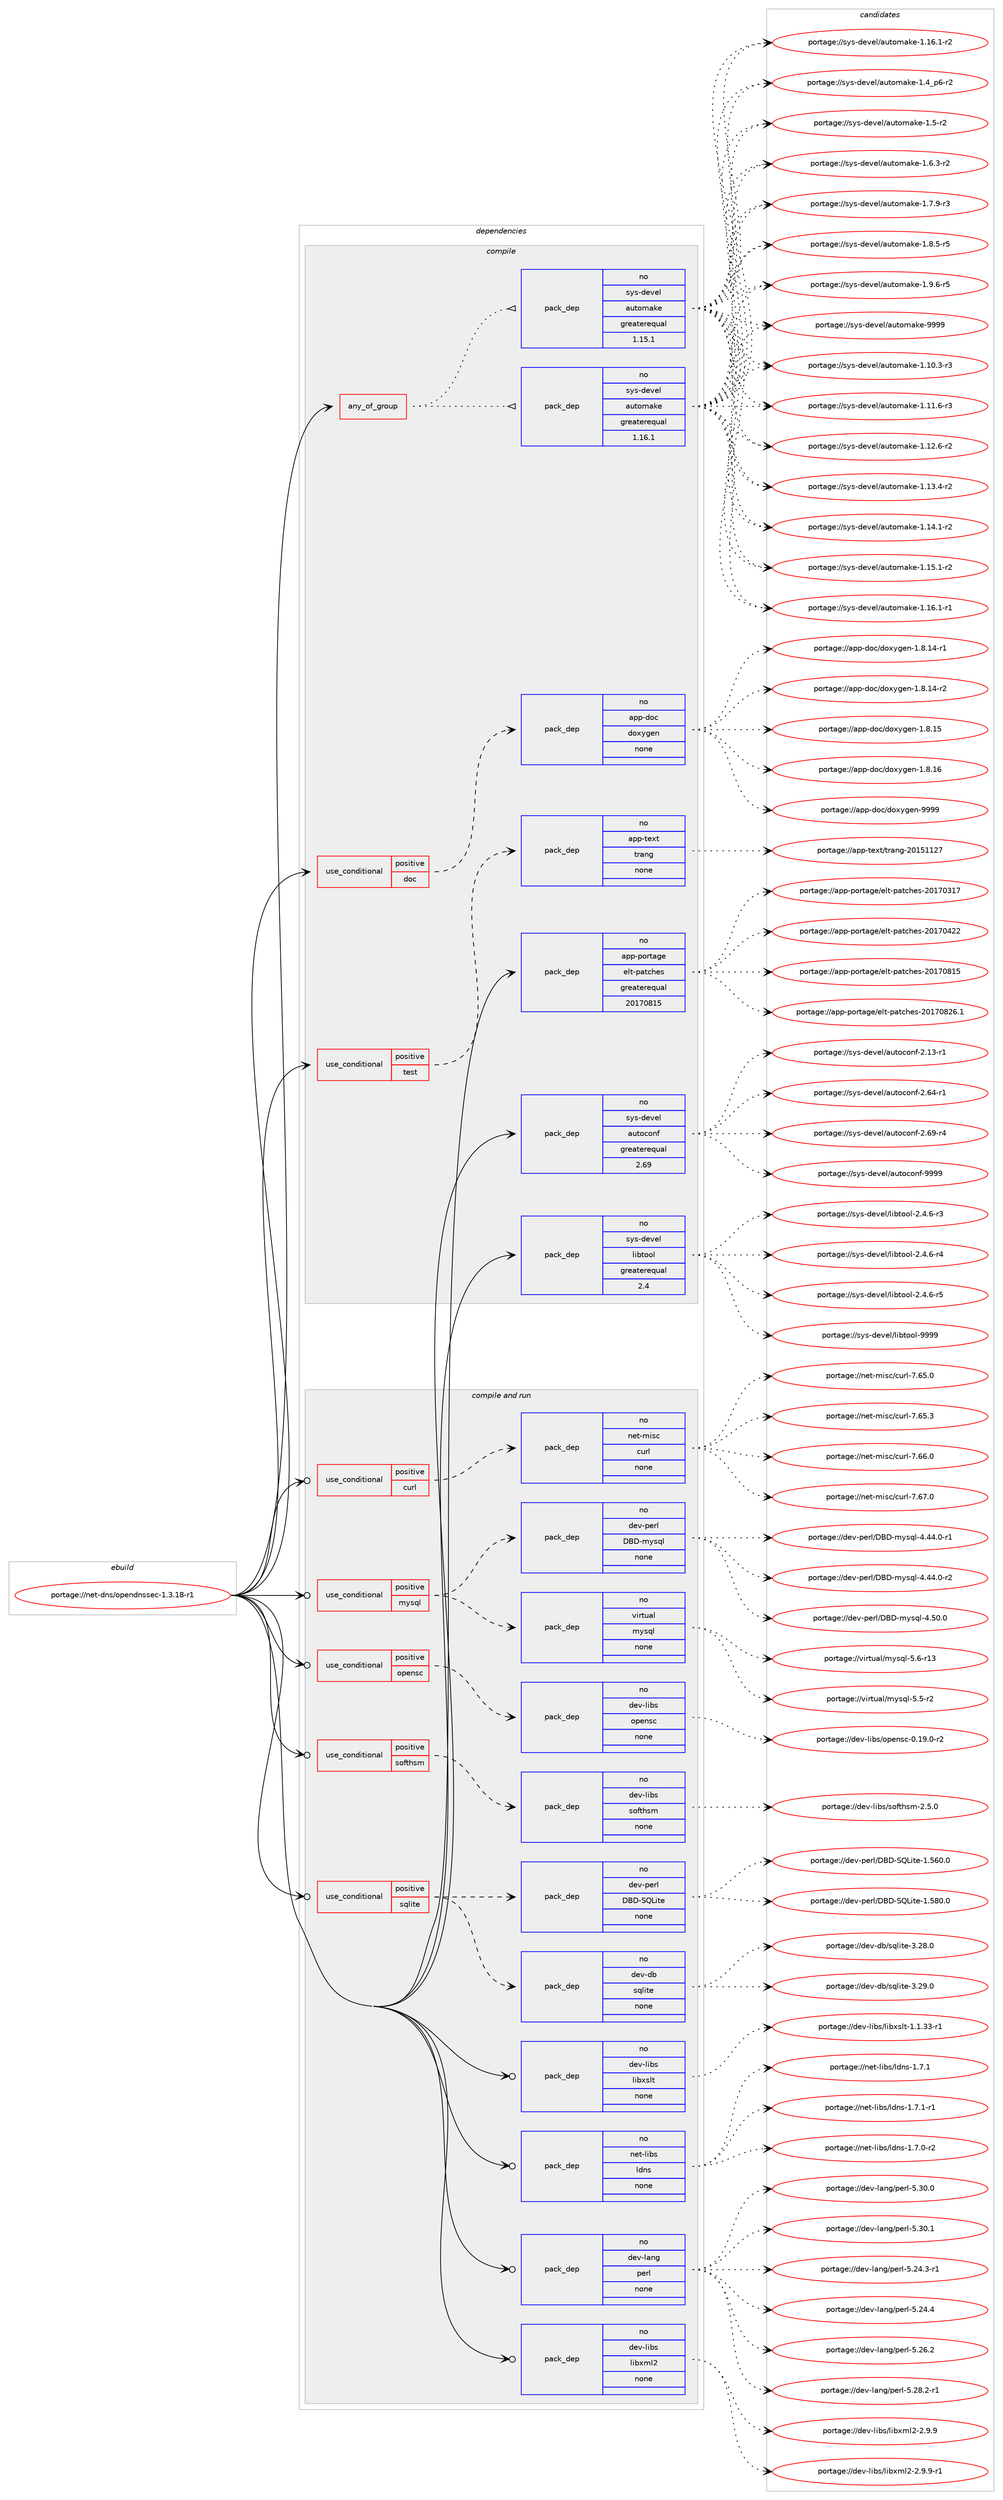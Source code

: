 digraph prolog {

# *************
# Graph options
# *************

newrank=true;
concentrate=true;
compound=true;
graph [rankdir=LR,fontname=Helvetica,fontsize=10,ranksep=1.5];#, ranksep=2.5, nodesep=0.2];
edge  [arrowhead=vee];
node  [fontname=Helvetica,fontsize=10];

# **********
# The ebuild
# **********

subgraph cluster_leftcol {
color=gray;
rank=same;
label=<<i>ebuild</i>>;
id [label="portage://net-dns/opendnssec-1.3.18-r1", color=red, width=4, href="../net-dns/opendnssec-1.3.18-r1.svg"];
}

# ****************
# The dependencies
# ****************

subgraph cluster_midcol {
color=gray;
label=<<i>dependencies</i>>;
subgraph cluster_compile {
fillcolor="#eeeeee";
style=filled;
label=<<i>compile</i>>;
subgraph any5652 {
dependency351317 [label=<<TABLE BORDER="0" CELLBORDER="1" CELLSPACING="0" CELLPADDING="4"><TR><TD CELLPADDING="10">any_of_group</TD></TR></TABLE>>, shape=none, color=red];subgraph pack257765 {
dependency351318 [label=<<TABLE BORDER="0" CELLBORDER="1" CELLSPACING="0" CELLPADDING="4" WIDTH="220"><TR><TD ROWSPAN="6" CELLPADDING="30">pack_dep</TD></TR><TR><TD WIDTH="110">no</TD></TR><TR><TD>sys-devel</TD></TR><TR><TD>automake</TD></TR><TR><TD>greaterequal</TD></TR><TR><TD>1.16.1</TD></TR></TABLE>>, shape=none, color=blue];
}
dependency351317:e -> dependency351318:w [weight=20,style="dotted",arrowhead="oinv"];
subgraph pack257766 {
dependency351319 [label=<<TABLE BORDER="0" CELLBORDER="1" CELLSPACING="0" CELLPADDING="4" WIDTH="220"><TR><TD ROWSPAN="6" CELLPADDING="30">pack_dep</TD></TR><TR><TD WIDTH="110">no</TD></TR><TR><TD>sys-devel</TD></TR><TR><TD>automake</TD></TR><TR><TD>greaterequal</TD></TR><TR><TD>1.15.1</TD></TR></TABLE>>, shape=none, color=blue];
}
dependency351317:e -> dependency351319:w [weight=20,style="dotted",arrowhead="oinv"];
}
id:e -> dependency351317:w [weight=20,style="solid",arrowhead="vee"];
subgraph cond87755 {
dependency351320 [label=<<TABLE BORDER="0" CELLBORDER="1" CELLSPACING="0" CELLPADDING="4"><TR><TD ROWSPAN="3" CELLPADDING="10">use_conditional</TD></TR><TR><TD>positive</TD></TR><TR><TD>doc</TD></TR></TABLE>>, shape=none, color=red];
subgraph pack257767 {
dependency351321 [label=<<TABLE BORDER="0" CELLBORDER="1" CELLSPACING="0" CELLPADDING="4" WIDTH="220"><TR><TD ROWSPAN="6" CELLPADDING="30">pack_dep</TD></TR><TR><TD WIDTH="110">no</TD></TR><TR><TD>app-doc</TD></TR><TR><TD>doxygen</TD></TR><TR><TD>none</TD></TR><TR><TD></TD></TR></TABLE>>, shape=none, color=blue];
}
dependency351320:e -> dependency351321:w [weight=20,style="dashed",arrowhead="vee"];
}
id:e -> dependency351320:w [weight=20,style="solid",arrowhead="vee"];
subgraph cond87756 {
dependency351322 [label=<<TABLE BORDER="0" CELLBORDER="1" CELLSPACING="0" CELLPADDING="4"><TR><TD ROWSPAN="3" CELLPADDING="10">use_conditional</TD></TR><TR><TD>positive</TD></TR><TR><TD>test</TD></TR></TABLE>>, shape=none, color=red];
subgraph pack257768 {
dependency351323 [label=<<TABLE BORDER="0" CELLBORDER="1" CELLSPACING="0" CELLPADDING="4" WIDTH="220"><TR><TD ROWSPAN="6" CELLPADDING="30">pack_dep</TD></TR><TR><TD WIDTH="110">no</TD></TR><TR><TD>app-text</TD></TR><TR><TD>trang</TD></TR><TR><TD>none</TD></TR><TR><TD></TD></TR></TABLE>>, shape=none, color=blue];
}
dependency351322:e -> dependency351323:w [weight=20,style="dashed",arrowhead="vee"];
}
id:e -> dependency351322:w [weight=20,style="solid",arrowhead="vee"];
subgraph pack257769 {
dependency351324 [label=<<TABLE BORDER="0" CELLBORDER="1" CELLSPACING="0" CELLPADDING="4" WIDTH="220"><TR><TD ROWSPAN="6" CELLPADDING="30">pack_dep</TD></TR><TR><TD WIDTH="110">no</TD></TR><TR><TD>app-portage</TD></TR><TR><TD>elt-patches</TD></TR><TR><TD>greaterequal</TD></TR><TR><TD>20170815</TD></TR></TABLE>>, shape=none, color=blue];
}
id:e -> dependency351324:w [weight=20,style="solid",arrowhead="vee"];
subgraph pack257770 {
dependency351325 [label=<<TABLE BORDER="0" CELLBORDER="1" CELLSPACING="0" CELLPADDING="4" WIDTH="220"><TR><TD ROWSPAN="6" CELLPADDING="30">pack_dep</TD></TR><TR><TD WIDTH="110">no</TD></TR><TR><TD>sys-devel</TD></TR><TR><TD>autoconf</TD></TR><TR><TD>greaterequal</TD></TR><TR><TD>2.69</TD></TR></TABLE>>, shape=none, color=blue];
}
id:e -> dependency351325:w [weight=20,style="solid",arrowhead="vee"];
subgraph pack257771 {
dependency351326 [label=<<TABLE BORDER="0" CELLBORDER="1" CELLSPACING="0" CELLPADDING="4" WIDTH="220"><TR><TD ROWSPAN="6" CELLPADDING="30">pack_dep</TD></TR><TR><TD WIDTH="110">no</TD></TR><TR><TD>sys-devel</TD></TR><TR><TD>libtool</TD></TR><TR><TD>greaterequal</TD></TR><TR><TD>2.4</TD></TR></TABLE>>, shape=none, color=blue];
}
id:e -> dependency351326:w [weight=20,style="solid",arrowhead="vee"];
}
subgraph cluster_compileandrun {
fillcolor="#eeeeee";
style=filled;
label=<<i>compile and run</i>>;
subgraph cond87757 {
dependency351327 [label=<<TABLE BORDER="0" CELLBORDER="1" CELLSPACING="0" CELLPADDING="4"><TR><TD ROWSPAN="3" CELLPADDING="10">use_conditional</TD></TR><TR><TD>positive</TD></TR><TR><TD>curl</TD></TR></TABLE>>, shape=none, color=red];
subgraph pack257772 {
dependency351328 [label=<<TABLE BORDER="0" CELLBORDER="1" CELLSPACING="0" CELLPADDING="4" WIDTH="220"><TR><TD ROWSPAN="6" CELLPADDING="30">pack_dep</TD></TR><TR><TD WIDTH="110">no</TD></TR><TR><TD>net-misc</TD></TR><TR><TD>curl</TD></TR><TR><TD>none</TD></TR><TR><TD></TD></TR></TABLE>>, shape=none, color=blue];
}
dependency351327:e -> dependency351328:w [weight=20,style="dashed",arrowhead="vee"];
}
id:e -> dependency351327:w [weight=20,style="solid",arrowhead="odotvee"];
subgraph cond87758 {
dependency351329 [label=<<TABLE BORDER="0" CELLBORDER="1" CELLSPACING="0" CELLPADDING="4"><TR><TD ROWSPAN="3" CELLPADDING="10">use_conditional</TD></TR><TR><TD>positive</TD></TR><TR><TD>mysql</TD></TR></TABLE>>, shape=none, color=red];
subgraph pack257773 {
dependency351330 [label=<<TABLE BORDER="0" CELLBORDER="1" CELLSPACING="0" CELLPADDING="4" WIDTH="220"><TR><TD ROWSPAN="6" CELLPADDING="30">pack_dep</TD></TR><TR><TD WIDTH="110">no</TD></TR><TR><TD>virtual</TD></TR><TR><TD>mysql</TD></TR><TR><TD>none</TD></TR><TR><TD></TD></TR></TABLE>>, shape=none, color=blue];
}
dependency351329:e -> dependency351330:w [weight=20,style="dashed",arrowhead="vee"];
subgraph pack257774 {
dependency351331 [label=<<TABLE BORDER="0" CELLBORDER="1" CELLSPACING="0" CELLPADDING="4" WIDTH="220"><TR><TD ROWSPAN="6" CELLPADDING="30">pack_dep</TD></TR><TR><TD WIDTH="110">no</TD></TR><TR><TD>dev-perl</TD></TR><TR><TD>DBD-mysql</TD></TR><TR><TD>none</TD></TR><TR><TD></TD></TR></TABLE>>, shape=none, color=blue];
}
dependency351329:e -> dependency351331:w [weight=20,style="dashed",arrowhead="vee"];
}
id:e -> dependency351329:w [weight=20,style="solid",arrowhead="odotvee"];
subgraph cond87759 {
dependency351332 [label=<<TABLE BORDER="0" CELLBORDER="1" CELLSPACING="0" CELLPADDING="4"><TR><TD ROWSPAN="3" CELLPADDING="10">use_conditional</TD></TR><TR><TD>positive</TD></TR><TR><TD>opensc</TD></TR></TABLE>>, shape=none, color=red];
subgraph pack257775 {
dependency351333 [label=<<TABLE BORDER="0" CELLBORDER="1" CELLSPACING="0" CELLPADDING="4" WIDTH="220"><TR><TD ROWSPAN="6" CELLPADDING="30">pack_dep</TD></TR><TR><TD WIDTH="110">no</TD></TR><TR><TD>dev-libs</TD></TR><TR><TD>opensc</TD></TR><TR><TD>none</TD></TR><TR><TD></TD></TR></TABLE>>, shape=none, color=blue];
}
dependency351332:e -> dependency351333:w [weight=20,style="dashed",arrowhead="vee"];
}
id:e -> dependency351332:w [weight=20,style="solid",arrowhead="odotvee"];
subgraph cond87760 {
dependency351334 [label=<<TABLE BORDER="0" CELLBORDER="1" CELLSPACING="0" CELLPADDING="4"><TR><TD ROWSPAN="3" CELLPADDING="10">use_conditional</TD></TR><TR><TD>positive</TD></TR><TR><TD>softhsm</TD></TR></TABLE>>, shape=none, color=red];
subgraph pack257776 {
dependency351335 [label=<<TABLE BORDER="0" CELLBORDER="1" CELLSPACING="0" CELLPADDING="4" WIDTH="220"><TR><TD ROWSPAN="6" CELLPADDING="30">pack_dep</TD></TR><TR><TD WIDTH="110">no</TD></TR><TR><TD>dev-libs</TD></TR><TR><TD>softhsm</TD></TR><TR><TD>none</TD></TR><TR><TD></TD></TR></TABLE>>, shape=none, color=blue];
}
dependency351334:e -> dependency351335:w [weight=20,style="dashed",arrowhead="vee"];
}
id:e -> dependency351334:w [weight=20,style="solid",arrowhead="odotvee"];
subgraph cond87761 {
dependency351336 [label=<<TABLE BORDER="0" CELLBORDER="1" CELLSPACING="0" CELLPADDING="4"><TR><TD ROWSPAN="3" CELLPADDING="10">use_conditional</TD></TR><TR><TD>positive</TD></TR><TR><TD>sqlite</TD></TR></TABLE>>, shape=none, color=red];
subgraph pack257777 {
dependency351337 [label=<<TABLE BORDER="0" CELLBORDER="1" CELLSPACING="0" CELLPADDING="4" WIDTH="220"><TR><TD ROWSPAN="6" CELLPADDING="30">pack_dep</TD></TR><TR><TD WIDTH="110">no</TD></TR><TR><TD>dev-db</TD></TR><TR><TD>sqlite</TD></TR><TR><TD>none</TD></TR><TR><TD></TD></TR></TABLE>>, shape=none, color=blue];
}
dependency351336:e -> dependency351337:w [weight=20,style="dashed",arrowhead="vee"];
subgraph pack257778 {
dependency351338 [label=<<TABLE BORDER="0" CELLBORDER="1" CELLSPACING="0" CELLPADDING="4" WIDTH="220"><TR><TD ROWSPAN="6" CELLPADDING="30">pack_dep</TD></TR><TR><TD WIDTH="110">no</TD></TR><TR><TD>dev-perl</TD></TR><TR><TD>DBD-SQLite</TD></TR><TR><TD>none</TD></TR><TR><TD></TD></TR></TABLE>>, shape=none, color=blue];
}
dependency351336:e -> dependency351338:w [weight=20,style="dashed",arrowhead="vee"];
}
id:e -> dependency351336:w [weight=20,style="solid",arrowhead="odotvee"];
subgraph pack257779 {
dependency351339 [label=<<TABLE BORDER="0" CELLBORDER="1" CELLSPACING="0" CELLPADDING="4" WIDTH="220"><TR><TD ROWSPAN="6" CELLPADDING="30">pack_dep</TD></TR><TR><TD WIDTH="110">no</TD></TR><TR><TD>dev-lang</TD></TR><TR><TD>perl</TD></TR><TR><TD>none</TD></TR><TR><TD></TD></TR></TABLE>>, shape=none, color=blue];
}
id:e -> dependency351339:w [weight=20,style="solid",arrowhead="odotvee"];
subgraph pack257780 {
dependency351340 [label=<<TABLE BORDER="0" CELLBORDER="1" CELLSPACING="0" CELLPADDING="4" WIDTH="220"><TR><TD ROWSPAN="6" CELLPADDING="30">pack_dep</TD></TR><TR><TD WIDTH="110">no</TD></TR><TR><TD>dev-libs</TD></TR><TR><TD>libxml2</TD></TR><TR><TD>none</TD></TR><TR><TD></TD></TR></TABLE>>, shape=none, color=blue];
}
id:e -> dependency351340:w [weight=20,style="solid",arrowhead="odotvee"];
subgraph pack257781 {
dependency351341 [label=<<TABLE BORDER="0" CELLBORDER="1" CELLSPACING="0" CELLPADDING="4" WIDTH="220"><TR><TD ROWSPAN="6" CELLPADDING="30">pack_dep</TD></TR><TR><TD WIDTH="110">no</TD></TR><TR><TD>dev-libs</TD></TR><TR><TD>libxslt</TD></TR><TR><TD>none</TD></TR><TR><TD></TD></TR></TABLE>>, shape=none, color=blue];
}
id:e -> dependency351341:w [weight=20,style="solid",arrowhead="odotvee"];
subgraph pack257782 {
dependency351342 [label=<<TABLE BORDER="0" CELLBORDER="1" CELLSPACING="0" CELLPADDING="4" WIDTH="220"><TR><TD ROWSPAN="6" CELLPADDING="30">pack_dep</TD></TR><TR><TD WIDTH="110">no</TD></TR><TR><TD>net-libs</TD></TR><TR><TD>ldns</TD></TR><TR><TD>none</TD></TR><TR><TD></TD></TR></TABLE>>, shape=none, color=blue];
}
id:e -> dependency351342:w [weight=20,style="solid",arrowhead="odotvee"];
}
subgraph cluster_run {
fillcolor="#eeeeee";
style=filled;
label=<<i>run</i>>;
}
}

# **************
# The candidates
# **************

subgraph cluster_choices {
rank=same;
color=gray;
label=<<i>candidates</i>>;

subgraph choice257765 {
color=black;
nodesep=1;
choiceportage11512111545100101118101108479711711611110997107101454946494846514511451 [label="portage://sys-devel/automake-1.10.3-r3", color=red, width=4,href="../sys-devel/automake-1.10.3-r3.svg"];
choiceportage11512111545100101118101108479711711611110997107101454946494946544511451 [label="portage://sys-devel/automake-1.11.6-r3", color=red, width=4,href="../sys-devel/automake-1.11.6-r3.svg"];
choiceportage11512111545100101118101108479711711611110997107101454946495046544511450 [label="portage://sys-devel/automake-1.12.6-r2", color=red, width=4,href="../sys-devel/automake-1.12.6-r2.svg"];
choiceportage11512111545100101118101108479711711611110997107101454946495146524511450 [label="portage://sys-devel/automake-1.13.4-r2", color=red, width=4,href="../sys-devel/automake-1.13.4-r2.svg"];
choiceportage11512111545100101118101108479711711611110997107101454946495246494511450 [label="portage://sys-devel/automake-1.14.1-r2", color=red, width=4,href="../sys-devel/automake-1.14.1-r2.svg"];
choiceportage11512111545100101118101108479711711611110997107101454946495346494511450 [label="portage://sys-devel/automake-1.15.1-r2", color=red, width=4,href="../sys-devel/automake-1.15.1-r2.svg"];
choiceportage11512111545100101118101108479711711611110997107101454946495446494511449 [label="portage://sys-devel/automake-1.16.1-r1", color=red, width=4,href="../sys-devel/automake-1.16.1-r1.svg"];
choiceportage11512111545100101118101108479711711611110997107101454946495446494511450 [label="portage://sys-devel/automake-1.16.1-r2", color=red, width=4,href="../sys-devel/automake-1.16.1-r2.svg"];
choiceportage115121115451001011181011084797117116111109971071014549465295112544511450 [label="portage://sys-devel/automake-1.4_p6-r2", color=red, width=4,href="../sys-devel/automake-1.4_p6-r2.svg"];
choiceportage11512111545100101118101108479711711611110997107101454946534511450 [label="portage://sys-devel/automake-1.5-r2", color=red, width=4,href="../sys-devel/automake-1.5-r2.svg"];
choiceportage115121115451001011181011084797117116111109971071014549465446514511450 [label="portage://sys-devel/automake-1.6.3-r2", color=red, width=4,href="../sys-devel/automake-1.6.3-r2.svg"];
choiceportage115121115451001011181011084797117116111109971071014549465546574511451 [label="portage://sys-devel/automake-1.7.9-r3", color=red, width=4,href="../sys-devel/automake-1.7.9-r3.svg"];
choiceportage115121115451001011181011084797117116111109971071014549465646534511453 [label="portage://sys-devel/automake-1.8.5-r5", color=red, width=4,href="../sys-devel/automake-1.8.5-r5.svg"];
choiceportage115121115451001011181011084797117116111109971071014549465746544511453 [label="portage://sys-devel/automake-1.9.6-r5", color=red, width=4,href="../sys-devel/automake-1.9.6-r5.svg"];
choiceportage115121115451001011181011084797117116111109971071014557575757 [label="portage://sys-devel/automake-9999", color=red, width=4,href="../sys-devel/automake-9999.svg"];
dependency351318:e -> choiceportage11512111545100101118101108479711711611110997107101454946494846514511451:w [style=dotted,weight="100"];
dependency351318:e -> choiceportage11512111545100101118101108479711711611110997107101454946494946544511451:w [style=dotted,weight="100"];
dependency351318:e -> choiceportage11512111545100101118101108479711711611110997107101454946495046544511450:w [style=dotted,weight="100"];
dependency351318:e -> choiceportage11512111545100101118101108479711711611110997107101454946495146524511450:w [style=dotted,weight="100"];
dependency351318:e -> choiceportage11512111545100101118101108479711711611110997107101454946495246494511450:w [style=dotted,weight="100"];
dependency351318:e -> choiceportage11512111545100101118101108479711711611110997107101454946495346494511450:w [style=dotted,weight="100"];
dependency351318:e -> choiceportage11512111545100101118101108479711711611110997107101454946495446494511449:w [style=dotted,weight="100"];
dependency351318:e -> choiceportage11512111545100101118101108479711711611110997107101454946495446494511450:w [style=dotted,weight="100"];
dependency351318:e -> choiceportage115121115451001011181011084797117116111109971071014549465295112544511450:w [style=dotted,weight="100"];
dependency351318:e -> choiceportage11512111545100101118101108479711711611110997107101454946534511450:w [style=dotted,weight="100"];
dependency351318:e -> choiceportage115121115451001011181011084797117116111109971071014549465446514511450:w [style=dotted,weight="100"];
dependency351318:e -> choiceportage115121115451001011181011084797117116111109971071014549465546574511451:w [style=dotted,weight="100"];
dependency351318:e -> choiceportage115121115451001011181011084797117116111109971071014549465646534511453:w [style=dotted,weight="100"];
dependency351318:e -> choiceportage115121115451001011181011084797117116111109971071014549465746544511453:w [style=dotted,weight="100"];
dependency351318:e -> choiceportage115121115451001011181011084797117116111109971071014557575757:w [style=dotted,weight="100"];
}
subgraph choice257766 {
color=black;
nodesep=1;
choiceportage11512111545100101118101108479711711611110997107101454946494846514511451 [label="portage://sys-devel/automake-1.10.3-r3", color=red, width=4,href="../sys-devel/automake-1.10.3-r3.svg"];
choiceportage11512111545100101118101108479711711611110997107101454946494946544511451 [label="portage://sys-devel/automake-1.11.6-r3", color=red, width=4,href="../sys-devel/automake-1.11.6-r3.svg"];
choiceportage11512111545100101118101108479711711611110997107101454946495046544511450 [label="portage://sys-devel/automake-1.12.6-r2", color=red, width=4,href="../sys-devel/automake-1.12.6-r2.svg"];
choiceportage11512111545100101118101108479711711611110997107101454946495146524511450 [label="portage://sys-devel/automake-1.13.4-r2", color=red, width=4,href="../sys-devel/automake-1.13.4-r2.svg"];
choiceportage11512111545100101118101108479711711611110997107101454946495246494511450 [label="portage://sys-devel/automake-1.14.1-r2", color=red, width=4,href="../sys-devel/automake-1.14.1-r2.svg"];
choiceportage11512111545100101118101108479711711611110997107101454946495346494511450 [label="portage://sys-devel/automake-1.15.1-r2", color=red, width=4,href="../sys-devel/automake-1.15.1-r2.svg"];
choiceportage11512111545100101118101108479711711611110997107101454946495446494511449 [label="portage://sys-devel/automake-1.16.1-r1", color=red, width=4,href="../sys-devel/automake-1.16.1-r1.svg"];
choiceportage11512111545100101118101108479711711611110997107101454946495446494511450 [label="portage://sys-devel/automake-1.16.1-r2", color=red, width=4,href="../sys-devel/automake-1.16.1-r2.svg"];
choiceportage115121115451001011181011084797117116111109971071014549465295112544511450 [label="portage://sys-devel/automake-1.4_p6-r2", color=red, width=4,href="../sys-devel/automake-1.4_p6-r2.svg"];
choiceportage11512111545100101118101108479711711611110997107101454946534511450 [label="portage://sys-devel/automake-1.5-r2", color=red, width=4,href="../sys-devel/automake-1.5-r2.svg"];
choiceportage115121115451001011181011084797117116111109971071014549465446514511450 [label="portage://sys-devel/automake-1.6.3-r2", color=red, width=4,href="../sys-devel/automake-1.6.3-r2.svg"];
choiceportage115121115451001011181011084797117116111109971071014549465546574511451 [label="portage://sys-devel/automake-1.7.9-r3", color=red, width=4,href="../sys-devel/automake-1.7.9-r3.svg"];
choiceportage115121115451001011181011084797117116111109971071014549465646534511453 [label="portage://sys-devel/automake-1.8.5-r5", color=red, width=4,href="../sys-devel/automake-1.8.5-r5.svg"];
choiceportage115121115451001011181011084797117116111109971071014549465746544511453 [label="portage://sys-devel/automake-1.9.6-r5", color=red, width=4,href="../sys-devel/automake-1.9.6-r5.svg"];
choiceportage115121115451001011181011084797117116111109971071014557575757 [label="portage://sys-devel/automake-9999", color=red, width=4,href="../sys-devel/automake-9999.svg"];
dependency351319:e -> choiceportage11512111545100101118101108479711711611110997107101454946494846514511451:w [style=dotted,weight="100"];
dependency351319:e -> choiceportage11512111545100101118101108479711711611110997107101454946494946544511451:w [style=dotted,weight="100"];
dependency351319:e -> choiceportage11512111545100101118101108479711711611110997107101454946495046544511450:w [style=dotted,weight="100"];
dependency351319:e -> choiceportage11512111545100101118101108479711711611110997107101454946495146524511450:w [style=dotted,weight="100"];
dependency351319:e -> choiceportage11512111545100101118101108479711711611110997107101454946495246494511450:w [style=dotted,weight="100"];
dependency351319:e -> choiceportage11512111545100101118101108479711711611110997107101454946495346494511450:w [style=dotted,weight="100"];
dependency351319:e -> choiceportage11512111545100101118101108479711711611110997107101454946495446494511449:w [style=dotted,weight="100"];
dependency351319:e -> choiceportage11512111545100101118101108479711711611110997107101454946495446494511450:w [style=dotted,weight="100"];
dependency351319:e -> choiceportage115121115451001011181011084797117116111109971071014549465295112544511450:w [style=dotted,weight="100"];
dependency351319:e -> choiceportage11512111545100101118101108479711711611110997107101454946534511450:w [style=dotted,weight="100"];
dependency351319:e -> choiceportage115121115451001011181011084797117116111109971071014549465446514511450:w [style=dotted,weight="100"];
dependency351319:e -> choiceportage115121115451001011181011084797117116111109971071014549465546574511451:w [style=dotted,weight="100"];
dependency351319:e -> choiceportage115121115451001011181011084797117116111109971071014549465646534511453:w [style=dotted,weight="100"];
dependency351319:e -> choiceportage115121115451001011181011084797117116111109971071014549465746544511453:w [style=dotted,weight="100"];
dependency351319:e -> choiceportage115121115451001011181011084797117116111109971071014557575757:w [style=dotted,weight="100"];
}
subgraph choice257767 {
color=black;
nodesep=1;
choiceportage97112112451001119947100111120121103101110454946564649524511449 [label="portage://app-doc/doxygen-1.8.14-r1", color=red, width=4,href="../app-doc/doxygen-1.8.14-r1.svg"];
choiceportage97112112451001119947100111120121103101110454946564649524511450 [label="portage://app-doc/doxygen-1.8.14-r2", color=red, width=4,href="../app-doc/doxygen-1.8.14-r2.svg"];
choiceportage9711211245100111994710011112012110310111045494656464953 [label="portage://app-doc/doxygen-1.8.15", color=red, width=4,href="../app-doc/doxygen-1.8.15.svg"];
choiceportage9711211245100111994710011112012110310111045494656464954 [label="portage://app-doc/doxygen-1.8.16", color=red, width=4,href="../app-doc/doxygen-1.8.16.svg"];
choiceportage971121124510011199471001111201211031011104557575757 [label="portage://app-doc/doxygen-9999", color=red, width=4,href="../app-doc/doxygen-9999.svg"];
dependency351321:e -> choiceportage97112112451001119947100111120121103101110454946564649524511449:w [style=dotted,weight="100"];
dependency351321:e -> choiceportage97112112451001119947100111120121103101110454946564649524511450:w [style=dotted,weight="100"];
dependency351321:e -> choiceportage9711211245100111994710011112012110310111045494656464953:w [style=dotted,weight="100"];
dependency351321:e -> choiceportage9711211245100111994710011112012110310111045494656464954:w [style=dotted,weight="100"];
dependency351321:e -> choiceportage971121124510011199471001111201211031011104557575757:w [style=dotted,weight="100"];
}
subgraph choice257768 {
color=black;
nodesep=1;
choiceportage97112112451161011201164711611497110103455048495349495055 [label="portage://app-text/trang-20151127", color=red, width=4,href="../app-text/trang-20151127.svg"];
dependency351323:e -> choiceportage97112112451161011201164711611497110103455048495349495055:w [style=dotted,weight="100"];
}
subgraph choice257769 {
color=black;
nodesep=1;
choiceportage97112112451121111141169710310147101108116451129711699104101115455048495548514955 [label="portage://app-portage/elt-patches-20170317", color=red, width=4,href="../app-portage/elt-patches-20170317.svg"];
choiceportage97112112451121111141169710310147101108116451129711699104101115455048495548525050 [label="portage://app-portage/elt-patches-20170422", color=red, width=4,href="../app-portage/elt-patches-20170422.svg"];
choiceportage97112112451121111141169710310147101108116451129711699104101115455048495548564953 [label="portage://app-portage/elt-patches-20170815", color=red, width=4,href="../app-portage/elt-patches-20170815.svg"];
choiceportage971121124511211111411697103101471011081164511297116991041011154550484955485650544649 [label="portage://app-portage/elt-patches-20170826.1", color=red, width=4,href="../app-portage/elt-patches-20170826.1.svg"];
dependency351324:e -> choiceportage97112112451121111141169710310147101108116451129711699104101115455048495548514955:w [style=dotted,weight="100"];
dependency351324:e -> choiceportage97112112451121111141169710310147101108116451129711699104101115455048495548525050:w [style=dotted,weight="100"];
dependency351324:e -> choiceportage97112112451121111141169710310147101108116451129711699104101115455048495548564953:w [style=dotted,weight="100"];
dependency351324:e -> choiceportage971121124511211111411697103101471011081164511297116991041011154550484955485650544649:w [style=dotted,weight="100"];
}
subgraph choice257770 {
color=black;
nodesep=1;
choiceportage1151211154510010111810110847971171161119911111010245504649514511449 [label="portage://sys-devel/autoconf-2.13-r1", color=red, width=4,href="../sys-devel/autoconf-2.13-r1.svg"];
choiceportage1151211154510010111810110847971171161119911111010245504654524511449 [label="portage://sys-devel/autoconf-2.64-r1", color=red, width=4,href="../sys-devel/autoconf-2.64-r1.svg"];
choiceportage1151211154510010111810110847971171161119911111010245504654574511452 [label="portage://sys-devel/autoconf-2.69-r4", color=red, width=4,href="../sys-devel/autoconf-2.69-r4.svg"];
choiceportage115121115451001011181011084797117116111991111101024557575757 [label="portage://sys-devel/autoconf-9999", color=red, width=4,href="../sys-devel/autoconf-9999.svg"];
dependency351325:e -> choiceportage1151211154510010111810110847971171161119911111010245504649514511449:w [style=dotted,weight="100"];
dependency351325:e -> choiceportage1151211154510010111810110847971171161119911111010245504654524511449:w [style=dotted,weight="100"];
dependency351325:e -> choiceportage1151211154510010111810110847971171161119911111010245504654574511452:w [style=dotted,weight="100"];
dependency351325:e -> choiceportage115121115451001011181011084797117116111991111101024557575757:w [style=dotted,weight="100"];
}
subgraph choice257771 {
color=black;
nodesep=1;
choiceportage1151211154510010111810110847108105981161111111084550465246544511451 [label="portage://sys-devel/libtool-2.4.6-r3", color=red, width=4,href="../sys-devel/libtool-2.4.6-r3.svg"];
choiceportage1151211154510010111810110847108105981161111111084550465246544511452 [label="portage://sys-devel/libtool-2.4.6-r4", color=red, width=4,href="../sys-devel/libtool-2.4.6-r4.svg"];
choiceportage1151211154510010111810110847108105981161111111084550465246544511453 [label="portage://sys-devel/libtool-2.4.6-r5", color=red, width=4,href="../sys-devel/libtool-2.4.6-r5.svg"];
choiceportage1151211154510010111810110847108105981161111111084557575757 [label="portage://sys-devel/libtool-9999", color=red, width=4,href="../sys-devel/libtool-9999.svg"];
dependency351326:e -> choiceportage1151211154510010111810110847108105981161111111084550465246544511451:w [style=dotted,weight="100"];
dependency351326:e -> choiceportage1151211154510010111810110847108105981161111111084550465246544511452:w [style=dotted,weight="100"];
dependency351326:e -> choiceportage1151211154510010111810110847108105981161111111084550465246544511453:w [style=dotted,weight="100"];
dependency351326:e -> choiceportage1151211154510010111810110847108105981161111111084557575757:w [style=dotted,weight="100"];
}
subgraph choice257772 {
color=black;
nodesep=1;
choiceportage1101011164510910511599479911711410845554654534648 [label="portage://net-misc/curl-7.65.0", color=red, width=4,href="../net-misc/curl-7.65.0.svg"];
choiceportage1101011164510910511599479911711410845554654534651 [label="portage://net-misc/curl-7.65.3", color=red, width=4,href="../net-misc/curl-7.65.3.svg"];
choiceportage1101011164510910511599479911711410845554654544648 [label="portage://net-misc/curl-7.66.0", color=red, width=4,href="../net-misc/curl-7.66.0.svg"];
choiceportage1101011164510910511599479911711410845554654554648 [label="portage://net-misc/curl-7.67.0", color=red, width=4,href="../net-misc/curl-7.67.0.svg"];
dependency351328:e -> choiceportage1101011164510910511599479911711410845554654534648:w [style=dotted,weight="100"];
dependency351328:e -> choiceportage1101011164510910511599479911711410845554654534651:w [style=dotted,weight="100"];
dependency351328:e -> choiceportage1101011164510910511599479911711410845554654544648:w [style=dotted,weight="100"];
dependency351328:e -> choiceportage1101011164510910511599479911711410845554654554648:w [style=dotted,weight="100"];
}
subgraph choice257773 {
color=black;
nodesep=1;
choiceportage1181051141161179710847109121115113108455346534511450 [label="portage://virtual/mysql-5.5-r2", color=red, width=4,href="../virtual/mysql-5.5-r2.svg"];
choiceportage118105114116117971084710912111511310845534654451144951 [label="portage://virtual/mysql-5.6-r13", color=red, width=4,href="../virtual/mysql-5.6-r13.svg"];
dependency351330:e -> choiceportage1181051141161179710847109121115113108455346534511450:w [style=dotted,weight="100"];
dependency351330:e -> choiceportage118105114116117971084710912111511310845534654451144951:w [style=dotted,weight="100"];
}
subgraph choice257774 {
color=black;
nodesep=1;
choiceportage100101118451121011141084768666845109121115113108455246525246484511449 [label="portage://dev-perl/DBD-mysql-4.44.0-r1", color=red, width=4,href="../dev-perl/DBD-mysql-4.44.0-r1.svg"];
choiceportage100101118451121011141084768666845109121115113108455246525246484511450 [label="portage://dev-perl/DBD-mysql-4.44.0-r2", color=red, width=4,href="../dev-perl/DBD-mysql-4.44.0-r2.svg"];
choiceportage10010111845112101114108476866684510912111511310845524653484648 [label="portage://dev-perl/DBD-mysql-4.50.0", color=red, width=4,href="../dev-perl/DBD-mysql-4.50.0.svg"];
dependency351331:e -> choiceportage100101118451121011141084768666845109121115113108455246525246484511449:w [style=dotted,weight="100"];
dependency351331:e -> choiceportage100101118451121011141084768666845109121115113108455246525246484511450:w [style=dotted,weight="100"];
dependency351331:e -> choiceportage10010111845112101114108476866684510912111511310845524653484648:w [style=dotted,weight="100"];
}
subgraph choice257775 {
color=black;
nodesep=1;
choiceportage10010111845108105981154711111210111011599454846495746484511450 [label="portage://dev-libs/opensc-0.19.0-r2", color=red, width=4,href="../dev-libs/opensc-0.19.0-r2.svg"];
dependency351333:e -> choiceportage10010111845108105981154711111210111011599454846495746484511450:w [style=dotted,weight="100"];
}
subgraph choice257776 {
color=black;
nodesep=1;
choiceportage100101118451081059811547115111102116104115109455046534648 [label="portage://dev-libs/softhsm-2.5.0", color=red, width=4,href="../dev-libs/softhsm-2.5.0.svg"];
dependency351335:e -> choiceportage100101118451081059811547115111102116104115109455046534648:w [style=dotted,weight="100"];
}
subgraph choice257777 {
color=black;
nodesep=1;
choiceportage10010111845100984711511310810511610145514650564648 [label="portage://dev-db/sqlite-3.28.0", color=red, width=4,href="../dev-db/sqlite-3.28.0.svg"];
choiceportage10010111845100984711511310810511610145514650574648 [label="portage://dev-db/sqlite-3.29.0", color=red, width=4,href="../dev-db/sqlite-3.29.0.svg"];
dependency351337:e -> choiceportage10010111845100984711511310810511610145514650564648:w [style=dotted,weight="100"];
dependency351337:e -> choiceportage10010111845100984711511310810511610145514650574648:w [style=dotted,weight="100"];
}
subgraph choice257778 {
color=black;
nodesep=1;
choiceportage1001011184511210111410847686668458381761051161014549465354484648 [label="portage://dev-perl/DBD-SQLite-1.560.0", color=red, width=4,href="../dev-perl/DBD-SQLite-1.560.0.svg"];
choiceportage1001011184511210111410847686668458381761051161014549465356484648 [label="portage://dev-perl/DBD-SQLite-1.580.0", color=red, width=4,href="../dev-perl/DBD-SQLite-1.580.0.svg"];
dependency351338:e -> choiceportage1001011184511210111410847686668458381761051161014549465354484648:w [style=dotted,weight="100"];
dependency351338:e -> choiceportage1001011184511210111410847686668458381761051161014549465356484648:w [style=dotted,weight="100"];
}
subgraph choice257779 {
color=black;
nodesep=1;
choiceportage100101118451089711010347112101114108455346505246514511449 [label="portage://dev-lang/perl-5.24.3-r1", color=red, width=4,href="../dev-lang/perl-5.24.3-r1.svg"];
choiceportage10010111845108971101034711210111410845534650524652 [label="portage://dev-lang/perl-5.24.4", color=red, width=4,href="../dev-lang/perl-5.24.4.svg"];
choiceportage10010111845108971101034711210111410845534650544650 [label="portage://dev-lang/perl-5.26.2", color=red, width=4,href="../dev-lang/perl-5.26.2.svg"];
choiceportage100101118451089711010347112101114108455346505646504511449 [label="portage://dev-lang/perl-5.28.2-r1", color=red, width=4,href="../dev-lang/perl-5.28.2-r1.svg"];
choiceportage10010111845108971101034711210111410845534651484648 [label="portage://dev-lang/perl-5.30.0", color=red, width=4,href="../dev-lang/perl-5.30.0.svg"];
choiceportage10010111845108971101034711210111410845534651484649 [label="portage://dev-lang/perl-5.30.1", color=red, width=4,href="../dev-lang/perl-5.30.1.svg"];
dependency351339:e -> choiceportage100101118451089711010347112101114108455346505246514511449:w [style=dotted,weight="100"];
dependency351339:e -> choiceportage10010111845108971101034711210111410845534650524652:w [style=dotted,weight="100"];
dependency351339:e -> choiceportage10010111845108971101034711210111410845534650544650:w [style=dotted,weight="100"];
dependency351339:e -> choiceportage100101118451089711010347112101114108455346505646504511449:w [style=dotted,weight="100"];
dependency351339:e -> choiceportage10010111845108971101034711210111410845534651484648:w [style=dotted,weight="100"];
dependency351339:e -> choiceportage10010111845108971101034711210111410845534651484649:w [style=dotted,weight="100"];
}
subgraph choice257780 {
color=black;
nodesep=1;
choiceportage1001011184510810598115471081059812010910850455046574657 [label="portage://dev-libs/libxml2-2.9.9", color=red, width=4,href="../dev-libs/libxml2-2.9.9.svg"];
choiceportage10010111845108105981154710810598120109108504550465746574511449 [label="portage://dev-libs/libxml2-2.9.9-r1", color=red, width=4,href="../dev-libs/libxml2-2.9.9-r1.svg"];
dependency351340:e -> choiceportage1001011184510810598115471081059812010910850455046574657:w [style=dotted,weight="100"];
dependency351340:e -> choiceportage10010111845108105981154710810598120109108504550465746574511449:w [style=dotted,weight="100"];
}
subgraph choice257781 {
color=black;
nodesep=1;
choiceportage10010111845108105981154710810598120115108116454946494651514511449 [label="portage://dev-libs/libxslt-1.1.33-r1", color=red, width=4,href="../dev-libs/libxslt-1.1.33-r1.svg"];
dependency351341:e -> choiceportage10010111845108105981154710810598120115108116454946494651514511449:w [style=dotted,weight="100"];
}
subgraph choice257782 {
color=black;
nodesep=1;
choiceportage1101011164510810598115471081001101154549465546484511450 [label="portage://net-libs/ldns-1.7.0-r2", color=red, width=4,href="../net-libs/ldns-1.7.0-r2.svg"];
choiceportage110101116451081059811547108100110115454946554649 [label="portage://net-libs/ldns-1.7.1", color=red, width=4,href="../net-libs/ldns-1.7.1.svg"];
choiceportage1101011164510810598115471081001101154549465546494511449 [label="portage://net-libs/ldns-1.7.1-r1", color=red, width=4,href="../net-libs/ldns-1.7.1-r1.svg"];
dependency351342:e -> choiceportage1101011164510810598115471081001101154549465546484511450:w [style=dotted,weight="100"];
dependency351342:e -> choiceportage110101116451081059811547108100110115454946554649:w [style=dotted,weight="100"];
dependency351342:e -> choiceportage1101011164510810598115471081001101154549465546494511449:w [style=dotted,weight="100"];
}
}

}
